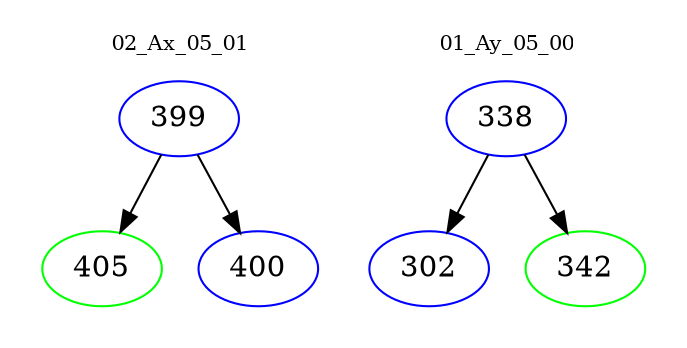 digraph{
subgraph cluster_0 {
color = white
label = "02_Ax_05_01";
fontsize=10;
T0_399 [label="399", color="blue"]
T0_399 -> T0_405 [color="black"]
T0_405 [label="405", color="green"]
T0_399 -> T0_400 [color="black"]
T0_400 [label="400", color="blue"]
}
subgraph cluster_1 {
color = white
label = "01_Ay_05_00";
fontsize=10;
T1_338 [label="338", color="blue"]
T1_338 -> T1_302 [color="black"]
T1_302 [label="302", color="blue"]
T1_338 -> T1_342 [color="black"]
T1_342 [label="342", color="green"]
}
}
